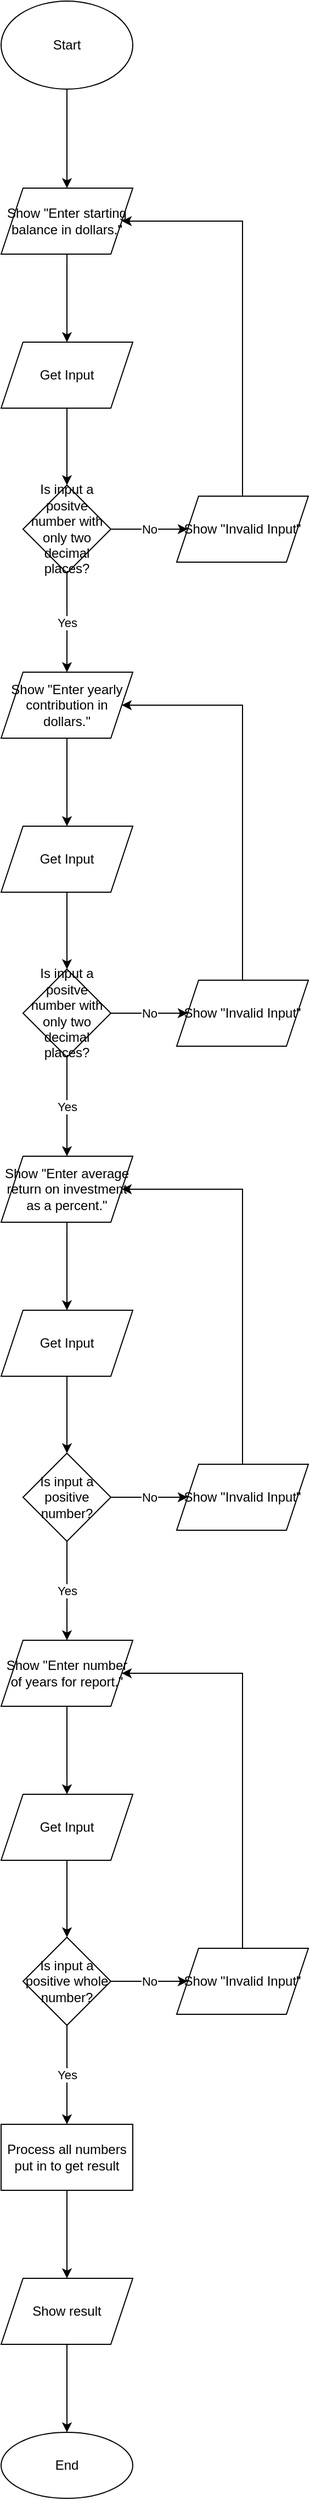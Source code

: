 <mxfile version="15.1.0" type="github">
  <diagram id="DTMo3AElxzk1ZOb-Licn" name="Page-1">
    <mxGraphModel dx="1038" dy="579" grid="1" gridSize="10" guides="1" tooltips="1" connect="1" arrows="1" fold="1" page="0" pageScale="1" pageWidth="850" pageHeight="1100" math="0" shadow="0">
      <root>
        <mxCell id="0" />
        <mxCell id="1" parent="0" />
        <mxCell id="HGFu7OjeY76COHD4rQ1H-3" value="" style="edgeStyle=orthogonalEdgeStyle;rounded=0;orthogonalLoop=1;jettySize=auto;html=1;" edge="1" parent="1" source="HGFu7OjeY76COHD4rQ1H-1" target="HGFu7OjeY76COHD4rQ1H-2">
          <mxGeometry relative="1" as="geometry" />
        </mxCell>
        <mxCell id="HGFu7OjeY76COHD4rQ1H-1" value="Start" style="ellipse;whiteSpace=wrap;html=1;" vertex="1" parent="1">
          <mxGeometry x="365" y="30" width="120" height="80" as="geometry" />
        </mxCell>
        <mxCell id="HGFu7OjeY76COHD4rQ1H-5" value="" style="edgeStyle=orthogonalEdgeStyle;rounded=0;orthogonalLoop=1;jettySize=auto;html=1;" edge="1" parent="1" source="HGFu7OjeY76COHD4rQ1H-2" target="HGFu7OjeY76COHD4rQ1H-4">
          <mxGeometry relative="1" as="geometry" />
        </mxCell>
        <mxCell id="HGFu7OjeY76COHD4rQ1H-2" value="Show &quot;Enter starting balance in dollars.&quot;" style="shape=parallelogram;perimeter=parallelogramPerimeter;whiteSpace=wrap;html=1;fixedSize=1;" vertex="1" parent="1">
          <mxGeometry x="365" y="200" width="120" height="60" as="geometry" />
        </mxCell>
        <mxCell id="HGFu7OjeY76COHD4rQ1H-9" value="" style="edgeStyle=orthogonalEdgeStyle;rounded=0;orthogonalLoop=1;jettySize=auto;html=1;" edge="1" parent="1" source="HGFu7OjeY76COHD4rQ1H-4" target="HGFu7OjeY76COHD4rQ1H-8">
          <mxGeometry relative="1" as="geometry" />
        </mxCell>
        <mxCell id="HGFu7OjeY76COHD4rQ1H-4" value="Get Input" style="shape=parallelogram;perimeter=parallelogramPerimeter;whiteSpace=wrap;html=1;fixedSize=1;" vertex="1" parent="1">
          <mxGeometry x="365" y="340" width="120" height="60" as="geometry" />
        </mxCell>
        <mxCell id="HGFu7OjeY76COHD4rQ1H-13" value="No" style="edgeStyle=orthogonalEdgeStyle;rounded=0;orthogonalLoop=1;jettySize=auto;html=1;" edge="1" parent="1" source="HGFu7OjeY76COHD4rQ1H-8" target="HGFu7OjeY76COHD4rQ1H-12">
          <mxGeometry relative="1" as="geometry" />
        </mxCell>
        <mxCell id="HGFu7OjeY76COHD4rQ1H-16" value="Yes" style="edgeStyle=orthogonalEdgeStyle;rounded=0;orthogonalLoop=1;jettySize=auto;html=1;" edge="1" parent="1" source="HGFu7OjeY76COHD4rQ1H-8" target="HGFu7OjeY76COHD4rQ1H-15">
          <mxGeometry relative="1" as="geometry" />
        </mxCell>
        <mxCell id="HGFu7OjeY76COHD4rQ1H-8" value="Is input a positve number with only two decimal places?" style="rhombus;whiteSpace=wrap;html=1;" vertex="1" parent="1">
          <mxGeometry x="385" y="470" width="80" height="80" as="geometry" />
        </mxCell>
        <mxCell id="HGFu7OjeY76COHD4rQ1H-14" style="edgeStyle=orthogonalEdgeStyle;rounded=0;orthogonalLoop=1;jettySize=auto;html=1;exitX=0.5;exitY=0;exitDx=0;exitDy=0;entryX=1;entryY=0.5;entryDx=0;entryDy=0;" edge="1" parent="1" source="HGFu7OjeY76COHD4rQ1H-12" target="HGFu7OjeY76COHD4rQ1H-2">
          <mxGeometry relative="1" as="geometry">
            <Array as="points">
              <mxPoint x="585" y="230" />
            </Array>
          </mxGeometry>
        </mxCell>
        <mxCell id="HGFu7OjeY76COHD4rQ1H-12" value="Show &quot;Invalid Input&quot;" style="shape=parallelogram;perimeter=parallelogramPerimeter;whiteSpace=wrap;html=1;fixedSize=1;" vertex="1" parent="1">
          <mxGeometry x="525" y="480" width="120" height="60" as="geometry" />
        </mxCell>
        <mxCell id="HGFu7OjeY76COHD4rQ1H-18" value="" style="edgeStyle=orthogonalEdgeStyle;rounded=0;orthogonalLoop=1;jettySize=auto;html=1;" edge="1" parent="1" source="HGFu7OjeY76COHD4rQ1H-15" target="HGFu7OjeY76COHD4rQ1H-17">
          <mxGeometry relative="1" as="geometry" />
        </mxCell>
        <mxCell id="HGFu7OjeY76COHD4rQ1H-15" value="Show &quot;Enter yearly contribution in dollars.&quot;" style="shape=parallelogram;perimeter=parallelogramPerimeter;whiteSpace=wrap;html=1;fixedSize=1;" vertex="1" parent="1">
          <mxGeometry x="365" y="640" width="120" height="60" as="geometry" />
        </mxCell>
        <mxCell id="HGFu7OjeY76COHD4rQ1H-20" value="" style="edgeStyle=orthogonalEdgeStyle;rounded=0;orthogonalLoop=1;jettySize=auto;html=1;" edge="1" parent="1" source="HGFu7OjeY76COHD4rQ1H-17" target="HGFu7OjeY76COHD4rQ1H-19">
          <mxGeometry relative="1" as="geometry" />
        </mxCell>
        <mxCell id="HGFu7OjeY76COHD4rQ1H-17" value="Get Input" style="shape=parallelogram;perimeter=parallelogramPerimeter;whiteSpace=wrap;html=1;fixedSize=1;" vertex="1" parent="1">
          <mxGeometry x="365" y="780" width="120" height="60" as="geometry" />
        </mxCell>
        <mxCell id="HGFu7OjeY76COHD4rQ1H-22" value="No" style="edgeStyle=orthogonalEdgeStyle;rounded=0;orthogonalLoop=1;jettySize=auto;html=1;" edge="1" parent="1" source="HGFu7OjeY76COHD4rQ1H-19" target="HGFu7OjeY76COHD4rQ1H-21">
          <mxGeometry relative="1" as="geometry" />
        </mxCell>
        <mxCell id="HGFu7OjeY76COHD4rQ1H-25" value="Yes" style="edgeStyle=orthogonalEdgeStyle;rounded=0;orthogonalLoop=1;jettySize=auto;html=1;" edge="1" parent="1" source="HGFu7OjeY76COHD4rQ1H-19" target="HGFu7OjeY76COHD4rQ1H-24">
          <mxGeometry relative="1" as="geometry" />
        </mxCell>
        <mxCell id="HGFu7OjeY76COHD4rQ1H-19" value="Is input a positve number with only two decimal places?" style="rhombus;whiteSpace=wrap;html=1;" vertex="1" parent="1">
          <mxGeometry x="385" y="910" width="80" height="80" as="geometry" />
        </mxCell>
        <mxCell id="HGFu7OjeY76COHD4rQ1H-23" style="edgeStyle=orthogonalEdgeStyle;rounded=0;orthogonalLoop=1;jettySize=auto;html=1;exitX=0.5;exitY=0;exitDx=0;exitDy=0;entryX=1;entryY=0.5;entryDx=0;entryDy=0;" edge="1" parent="1" source="HGFu7OjeY76COHD4rQ1H-21" target="HGFu7OjeY76COHD4rQ1H-15">
          <mxGeometry relative="1" as="geometry">
            <Array as="points">
              <mxPoint x="585" y="670" />
            </Array>
          </mxGeometry>
        </mxCell>
        <mxCell id="HGFu7OjeY76COHD4rQ1H-21" value="Show &quot;Invalid Input&quot;" style="shape=parallelogram;perimeter=parallelogramPerimeter;whiteSpace=wrap;html=1;fixedSize=1;" vertex="1" parent="1">
          <mxGeometry x="525" y="920" width="120" height="60" as="geometry" />
        </mxCell>
        <mxCell id="HGFu7OjeY76COHD4rQ1H-27" value="" style="edgeStyle=orthogonalEdgeStyle;rounded=0;orthogonalLoop=1;jettySize=auto;html=1;" edge="1" parent="1" source="HGFu7OjeY76COHD4rQ1H-24" target="HGFu7OjeY76COHD4rQ1H-26">
          <mxGeometry relative="1" as="geometry" />
        </mxCell>
        <mxCell id="HGFu7OjeY76COHD4rQ1H-24" value="Show &quot;Enter average return on investment as a percent.&quot;" style="shape=parallelogram;perimeter=parallelogramPerimeter;whiteSpace=wrap;html=1;fixedSize=1;" vertex="1" parent="1">
          <mxGeometry x="365" y="1080" width="120" height="60" as="geometry" />
        </mxCell>
        <mxCell id="HGFu7OjeY76COHD4rQ1H-29" value="" style="edgeStyle=orthogonalEdgeStyle;rounded=0;orthogonalLoop=1;jettySize=auto;html=1;" edge="1" parent="1" source="HGFu7OjeY76COHD4rQ1H-26" target="HGFu7OjeY76COHD4rQ1H-28">
          <mxGeometry relative="1" as="geometry" />
        </mxCell>
        <mxCell id="HGFu7OjeY76COHD4rQ1H-26" value="Get Input" style="shape=parallelogram;perimeter=parallelogramPerimeter;whiteSpace=wrap;html=1;fixedSize=1;" vertex="1" parent="1">
          <mxGeometry x="365" y="1220" width="120" height="60" as="geometry" />
        </mxCell>
        <mxCell id="HGFu7OjeY76COHD4rQ1H-31" value="No" style="edgeStyle=orthogonalEdgeStyle;rounded=0;orthogonalLoop=1;jettySize=auto;html=1;" edge="1" parent="1" source="HGFu7OjeY76COHD4rQ1H-28" target="HGFu7OjeY76COHD4rQ1H-30">
          <mxGeometry relative="1" as="geometry" />
        </mxCell>
        <mxCell id="HGFu7OjeY76COHD4rQ1H-34" value="Yes" style="edgeStyle=orthogonalEdgeStyle;rounded=0;orthogonalLoop=1;jettySize=auto;html=1;" edge="1" parent="1" source="HGFu7OjeY76COHD4rQ1H-28" target="HGFu7OjeY76COHD4rQ1H-33">
          <mxGeometry relative="1" as="geometry" />
        </mxCell>
        <mxCell id="HGFu7OjeY76COHD4rQ1H-28" value="Is input a positive number?" style="rhombus;whiteSpace=wrap;html=1;" vertex="1" parent="1">
          <mxGeometry x="385" y="1350" width="80" height="80" as="geometry" />
        </mxCell>
        <mxCell id="HGFu7OjeY76COHD4rQ1H-32" style="edgeStyle=orthogonalEdgeStyle;rounded=0;orthogonalLoop=1;jettySize=auto;html=1;exitX=0.5;exitY=0;exitDx=0;exitDy=0;entryX=1;entryY=0.5;entryDx=0;entryDy=0;" edge="1" parent="1" source="HGFu7OjeY76COHD4rQ1H-30" target="HGFu7OjeY76COHD4rQ1H-24">
          <mxGeometry relative="1" as="geometry">
            <Array as="points">
              <mxPoint x="585" y="1110" />
            </Array>
          </mxGeometry>
        </mxCell>
        <mxCell id="HGFu7OjeY76COHD4rQ1H-30" value="Show &quot;Invalid Input&quot;" style="shape=parallelogram;perimeter=parallelogramPerimeter;whiteSpace=wrap;html=1;fixedSize=1;" vertex="1" parent="1">
          <mxGeometry x="525" y="1360" width="120" height="60" as="geometry" />
        </mxCell>
        <mxCell id="HGFu7OjeY76COHD4rQ1H-36" value="" style="edgeStyle=orthogonalEdgeStyle;rounded=0;orthogonalLoop=1;jettySize=auto;html=1;" edge="1" parent="1" source="HGFu7OjeY76COHD4rQ1H-33" target="HGFu7OjeY76COHD4rQ1H-35">
          <mxGeometry relative="1" as="geometry" />
        </mxCell>
        <mxCell id="HGFu7OjeY76COHD4rQ1H-33" value="Show &quot;Enter number of years for report.&quot;" style="shape=parallelogram;perimeter=parallelogramPerimeter;whiteSpace=wrap;html=1;fixedSize=1;" vertex="1" parent="1">
          <mxGeometry x="365" y="1520" width="120" height="60" as="geometry" />
        </mxCell>
        <mxCell id="HGFu7OjeY76COHD4rQ1H-38" value="" style="edgeStyle=orthogonalEdgeStyle;rounded=0;orthogonalLoop=1;jettySize=auto;html=1;" edge="1" parent="1" source="HGFu7OjeY76COHD4rQ1H-35" target="HGFu7OjeY76COHD4rQ1H-37">
          <mxGeometry relative="1" as="geometry" />
        </mxCell>
        <mxCell id="HGFu7OjeY76COHD4rQ1H-35" value="Get Input" style="shape=parallelogram;perimeter=parallelogramPerimeter;whiteSpace=wrap;html=1;fixedSize=1;" vertex="1" parent="1">
          <mxGeometry x="365" y="1660" width="120" height="60" as="geometry" />
        </mxCell>
        <mxCell id="HGFu7OjeY76COHD4rQ1H-40" value="No" style="edgeStyle=orthogonalEdgeStyle;rounded=0;orthogonalLoop=1;jettySize=auto;html=1;" edge="1" parent="1" source="HGFu7OjeY76COHD4rQ1H-37" target="HGFu7OjeY76COHD4rQ1H-39">
          <mxGeometry relative="1" as="geometry" />
        </mxCell>
        <mxCell id="HGFu7OjeY76COHD4rQ1H-43" value="Yes" style="edgeStyle=orthogonalEdgeStyle;rounded=0;orthogonalLoop=1;jettySize=auto;html=1;" edge="1" parent="1" source="HGFu7OjeY76COHD4rQ1H-37" target="HGFu7OjeY76COHD4rQ1H-42">
          <mxGeometry relative="1" as="geometry" />
        </mxCell>
        <mxCell id="HGFu7OjeY76COHD4rQ1H-37" value="Is input a positive whole number?" style="rhombus;whiteSpace=wrap;html=1;" vertex="1" parent="1">
          <mxGeometry x="385" y="1790" width="80" height="80" as="geometry" />
        </mxCell>
        <mxCell id="HGFu7OjeY76COHD4rQ1H-41" style="edgeStyle=orthogonalEdgeStyle;rounded=0;orthogonalLoop=1;jettySize=auto;html=1;exitX=0.5;exitY=0;exitDx=0;exitDy=0;entryX=1;entryY=0.5;entryDx=0;entryDy=0;" edge="1" parent="1" source="HGFu7OjeY76COHD4rQ1H-39" target="HGFu7OjeY76COHD4rQ1H-33">
          <mxGeometry relative="1" as="geometry">
            <Array as="points">
              <mxPoint x="585" y="1550" />
            </Array>
          </mxGeometry>
        </mxCell>
        <mxCell id="HGFu7OjeY76COHD4rQ1H-39" value="Show &quot;Invalid Input&quot;" style="shape=parallelogram;perimeter=parallelogramPerimeter;whiteSpace=wrap;html=1;fixedSize=1;" vertex="1" parent="1">
          <mxGeometry x="525" y="1800" width="120" height="60" as="geometry" />
        </mxCell>
        <mxCell id="HGFu7OjeY76COHD4rQ1H-45" value="" style="edgeStyle=orthogonalEdgeStyle;rounded=0;orthogonalLoop=1;jettySize=auto;html=1;" edge="1" parent="1" source="HGFu7OjeY76COHD4rQ1H-42" target="HGFu7OjeY76COHD4rQ1H-44">
          <mxGeometry relative="1" as="geometry" />
        </mxCell>
        <mxCell id="HGFu7OjeY76COHD4rQ1H-42" value="Process all numbers put in to get result" style="whiteSpace=wrap;html=1;" vertex="1" parent="1">
          <mxGeometry x="365" y="1960" width="120" height="60" as="geometry" />
        </mxCell>
        <mxCell id="HGFu7OjeY76COHD4rQ1H-47" value="" style="edgeStyle=orthogonalEdgeStyle;rounded=0;orthogonalLoop=1;jettySize=auto;html=1;" edge="1" parent="1" source="HGFu7OjeY76COHD4rQ1H-44" target="HGFu7OjeY76COHD4rQ1H-46">
          <mxGeometry relative="1" as="geometry" />
        </mxCell>
        <mxCell id="HGFu7OjeY76COHD4rQ1H-44" value="Show result" style="shape=parallelogram;perimeter=parallelogramPerimeter;whiteSpace=wrap;html=1;fixedSize=1;" vertex="1" parent="1">
          <mxGeometry x="365" y="2100" width="120" height="60" as="geometry" />
        </mxCell>
        <mxCell id="HGFu7OjeY76COHD4rQ1H-46" value="End" style="ellipse;whiteSpace=wrap;html=1;" vertex="1" parent="1">
          <mxGeometry x="365" y="2240" width="120" height="60" as="geometry" />
        </mxCell>
      </root>
    </mxGraphModel>
  </diagram>
</mxfile>
